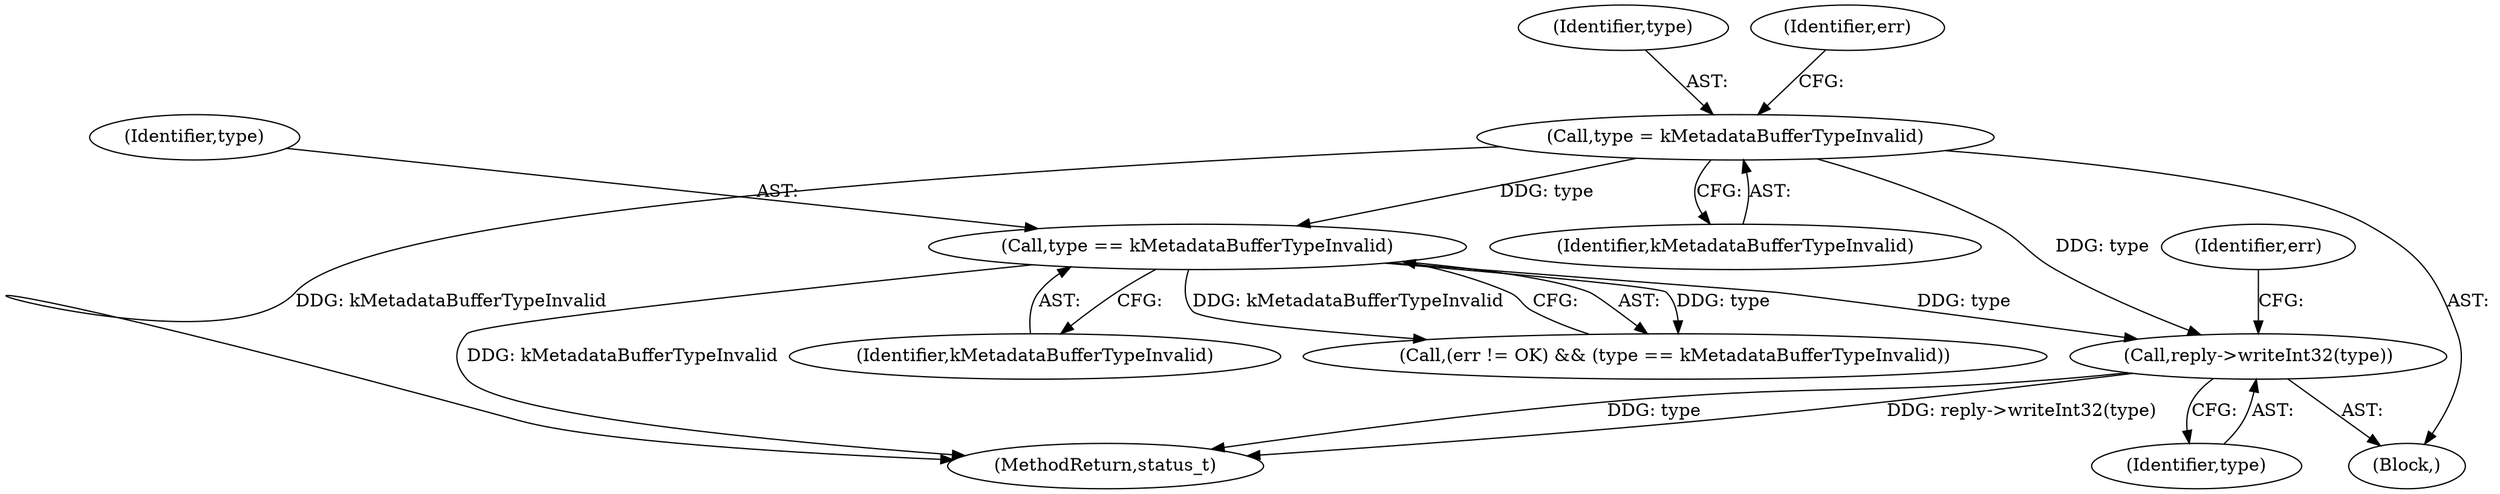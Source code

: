 digraph "0_Android_db829699d3293f254a7387894303451a91278986@API" {
"1000826" [label="(Call,reply->writeInt32(type))"];
"1000801" [label="(Call,type = kMetadataBufferTypeInvalid)"];
"1000819" [label="(Call,type == kMetadataBufferTypeInvalid)"];
"1001353" [label="(MethodReturn,status_t)"];
"1000802" [label="(Identifier,type)"];
"1000820" [label="(Identifier,type)"];
"1000806" [label="(Identifier,err)"];
"1000827" [label="(Identifier,type)"];
"1000829" [label="(Identifier,err)"];
"1000803" [label="(Identifier,kMetadataBufferTypeInvalid)"];
"1000784" [label="(Block,)"];
"1000801" [label="(Call,type = kMetadataBufferTypeInvalid)"];
"1000821" [label="(Identifier,kMetadataBufferTypeInvalid)"];
"1000819" [label="(Call,type == kMetadataBufferTypeInvalid)"];
"1000815" [label="(Call,(err != OK) && (type == kMetadataBufferTypeInvalid))"];
"1000826" [label="(Call,reply->writeInt32(type))"];
"1000826" -> "1000784"  [label="AST: "];
"1000826" -> "1000827"  [label="CFG: "];
"1000827" -> "1000826"  [label="AST: "];
"1000829" -> "1000826"  [label="CFG: "];
"1000826" -> "1001353"  [label="DDG: type"];
"1000826" -> "1001353"  [label="DDG: reply->writeInt32(type)"];
"1000801" -> "1000826"  [label="DDG: type"];
"1000819" -> "1000826"  [label="DDG: type"];
"1000801" -> "1000784"  [label="AST: "];
"1000801" -> "1000803"  [label="CFG: "];
"1000802" -> "1000801"  [label="AST: "];
"1000803" -> "1000801"  [label="AST: "];
"1000806" -> "1000801"  [label="CFG: "];
"1000801" -> "1001353"  [label="DDG: kMetadataBufferTypeInvalid"];
"1000801" -> "1000819"  [label="DDG: type"];
"1000819" -> "1000815"  [label="AST: "];
"1000819" -> "1000821"  [label="CFG: "];
"1000820" -> "1000819"  [label="AST: "];
"1000821" -> "1000819"  [label="AST: "];
"1000815" -> "1000819"  [label="CFG: "];
"1000819" -> "1001353"  [label="DDG: kMetadataBufferTypeInvalid"];
"1000819" -> "1000815"  [label="DDG: type"];
"1000819" -> "1000815"  [label="DDG: kMetadataBufferTypeInvalid"];
}
